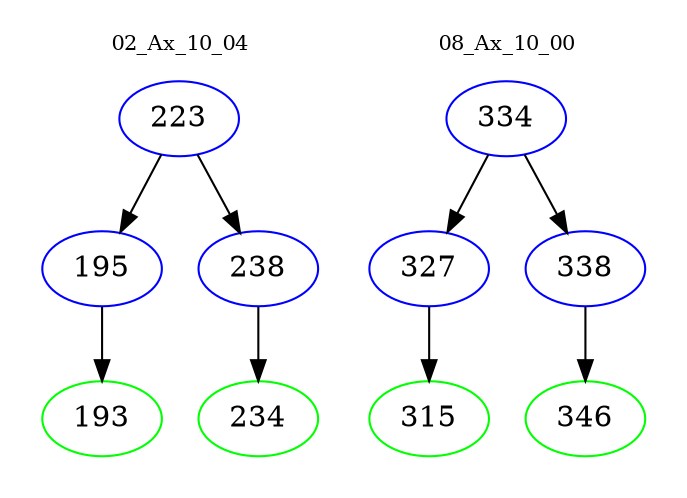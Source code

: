 digraph{
subgraph cluster_0 {
color = white
label = "02_Ax_10_04";
fontsize=10;
T0_223 [label="223", color="blue"]
T0_223 -> T0_195 [color="black"]
T0_195 [label="195", color="blue"]
T0_195 -> T0_193 [color="black"]
T0_193 [label="193", color="green"]
T0_223 -> T0_238 [color="black"]
T0_238 [label="238", color="blue"]
T0_238 -> T0_234 [color="black"]
T0_234 [label="234", color="green"]
}
subgraph cluster_1 {
color = white
label = "08_Ax_10_00";
fontsize=10;
T1_334 [label="334", color="blue"]
T1_334 -> T1_327 [color="black"]
T1_327 [label="327", color="blue"]
T1_327 -> T1_315 [color="black"]
T1_315 [label="315", color="green"]
T1_334 -> T1_338 [color="black"]
T1_338 [label="338", color="blue"]
T1_338 -> T1_346 [color="black"]
T1_346 [label="346", color="green"]
}
}
